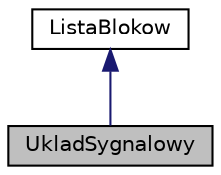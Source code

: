 digraph G
{
  edge [fontname="Helvetica",fontsize="10",labelfontname="Helvetica",labelfontsize="10"];
  node [fontname="Helvetica",fontsize="10",shape=record];
  Node1 [label="UkladSygnalowy",height=0.2,width=0.4,color="black", fillcolor="grey75", style="filled" fontcolor="black"];
  Node2 -> Node1 [dir="back",color="midnightblue",fontsize="10",style="solid",fontname="Helvetica"];
  Node2 [label="ListaBlokow",height=0.2,width=0.4,color="black", fillcolor="white", style="filled",URL="$class_lista_blokow.html",tooltip="Modeluje listę bloków sygnałowych."];
}
